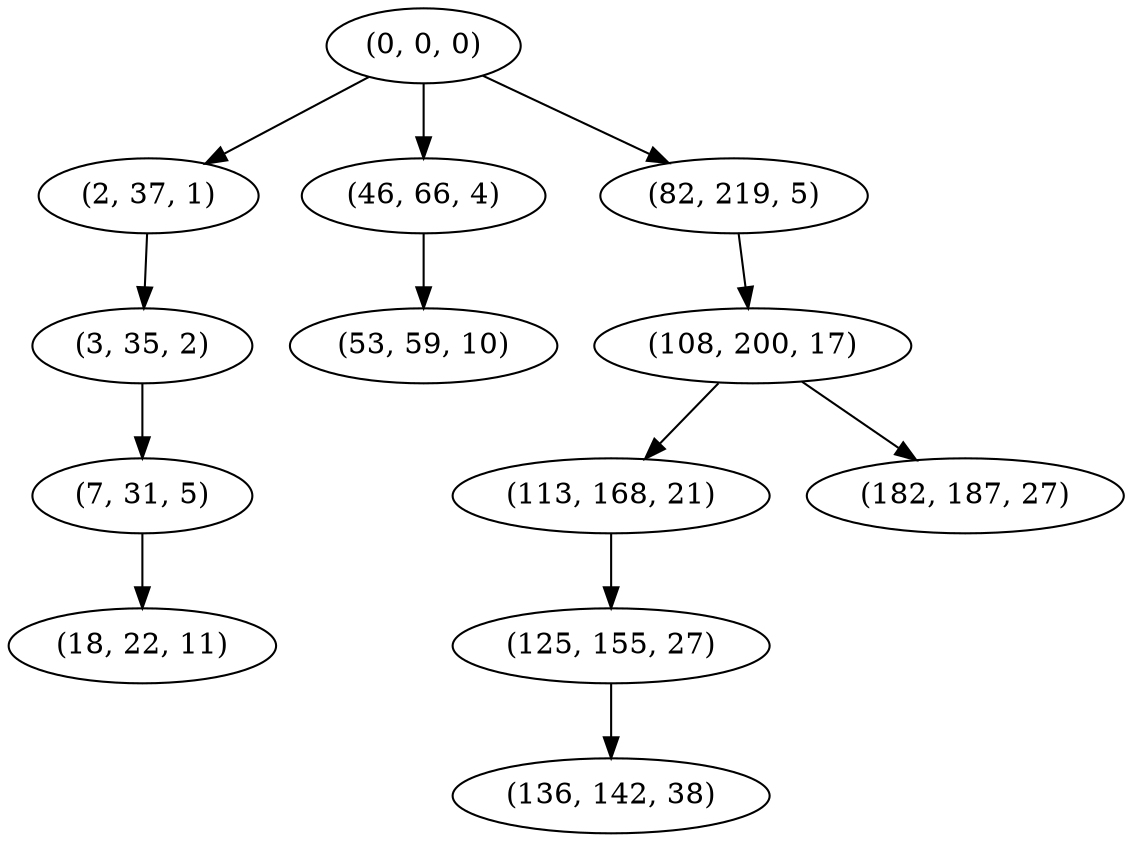 digraph tree {
    "(0, 0, 0)";
    "(2, 37, 1)";
    "(3, 35, 2)";
    "(7, 31, 5)";
    "(18, 22, 11)";
    "(46, 66, 4)";
    "(53, 59, 10)";
    "(82, 219, 5)";
    "(108, 200, 17)";
    "(113, 168, 21)";
    "(125, 155, 27)";
    "(136, 142, 38)";
    "(182, 187, 27)";
    "(0, 0, 0)" -> "(2, 37, 1)";
    "(0, 0, 0)" -> "(46, 66, 4)";
    "(0, 0, 0)" -> "(82, 219, 5)";
    "(2, 37, 1)" -> "(3, 35, 2)";
    "(3, 35, 2)" -> "(7, 31, 5)";
    "(7, 31, 5)" -> "(18, 22, 11)";
    "(46, 66, 4)" -> "(53, 59, 10)";
    "(82, 219, 5)" -> "(108, 200, 17)";
    "(108, 200, 17)" -> "(113, 168, 21)";
    "(108, 200, 17)" -> "(182, 187, 27)";
    "(113, 168, 21)" -> "(125, 155, 27)";
    "(125, 155, 27)" -> "(136, 142, 38)";
}
